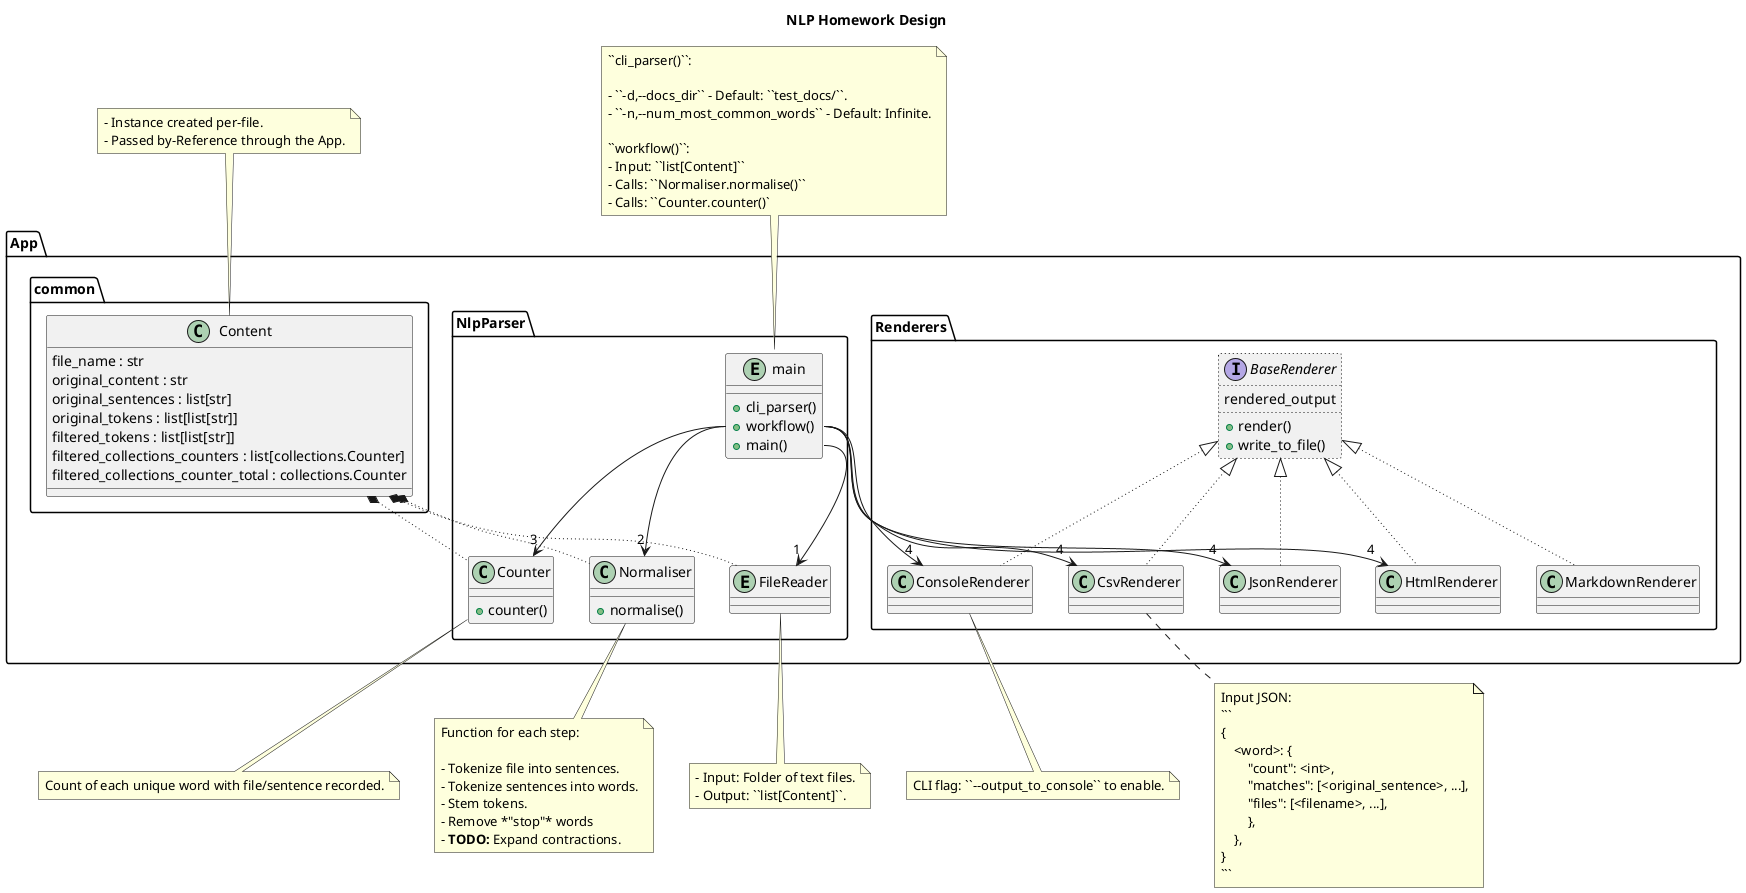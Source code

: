 @startuml design
title NLP Homework Design

!pragma useNewPackage
set separator .


package App {
        package common {
                class Content {
                        file_name : str
                        original_content : str
                        original_sentences : list[str]
                        original_tokens : list[list[str]]
                        filtered_tokens : list[list[str]]
                        filtered_collections_counters : list[collections.Counter]
                        filtered_collections_counter_total : collections.Counter
                }
        }
        package NlpParser {
                entity main {
                        +cli_parser()
                        +workflow()
                        +main()
                }
                entity FileReader
                class Normaliser {
                        +normalise()
                }
                class Counter {
                        +counter()
                }
        }
        package Renderers {
                interface BaseRenderer #line.dotted {
                        rendered_output
                        +render()
                        +write_to_file()
                }
                class ConsoleRenderer
                class CsvRenderer
                class JsonRenderer
                class HtmlRenderer
                class MarkdownRenderer
        }
}

Content *-[dotted]- FileReader
Content *-[dotted]- Normaliser
Content *-[dotted]- Counter
main::main -right->"1" FileReader
main::workflow -->"2" Normaliser
main::workflow -->"3" Counter
main::workflow -->"4" ConsoleRenderer
main::workflow -->"4" CsvRenderer
main::workflow -->"4" HtmlRenderer
main::workflow -->"4" JsonRenderer
BaseRenderer <|-[dotted]- ConsoleRenderer
BaseRenderer <|-[dotted]- CsvRenderer
BaseRenderer <|-[dotted]- HtmlRenderer
BaseRenderer <|-[dotted]- JsonRenderer
BaseRenderer <|-[dotted]- MarkdownRenderer
FileReader -[hidden]left-> Normaliser
Normaliser -[hidden]left-> Counter


note top of Content
        - Instance created per-file.
        - Passed by-Reference through the App.
end note

note top of main
        ``cli_parser()``:

        - ``-d,--docs_dir`` - Default: ``test_docs/``.
        - ``-n,--num_most_common_words`` - Default: Infinite.

        ``workflow()``:
        - Input: ``list[Content]``
        - Calls: ``Normaliser.normalise()``
        - Calls: ``Counter.counter()`
end note

note bottom of FileReader
        - Input: Folder of text files.
        - Output: ``list[Content]``.
end note

note bottom of Normaliser
        Function for each step:

        - Tokenize file into sentences.
        - Tokenize sentences into words.
        - Stem tokens.
        - Remove *"stop"* words
        - <b>TODO:</b> Expand contractions.
end note

note bottom of Counter
        Count of each unique word with file/sentence recorded.
end note

note bottom of ConsoleRenderer
        CLI flag: ``--output_to_console`` to enable.
end note

note bottom of CsvRenderer
        Input JSON:
        ```
        {
            <word>: {
                "count": <int>,
                "matches": [<original_sentence>, ...],
                "files": [<filename>, ...],
                },
            },
        }
        ```
end note
@enduml
